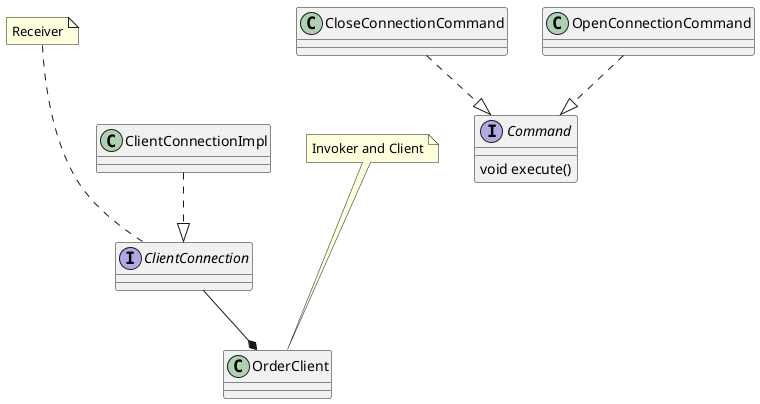 @startuml
note "Receiver" as N1
note "Invoker and Client" as N3

interface Command {
    void execute()
}

class CloseConnectionCommand

class OpenConnectionCommand

class OrderClient

CloseConnectionCommand ..|> Command
OpenConnectionCommand ..|> Command

interface ClientConnection

class ClientConnectionImpl
ClientConnectionImpl ..|> ClientConnection
ClientConnection --* OrderClient

N1 ... ClientConnection
N3 ... OrderClient


@enduml